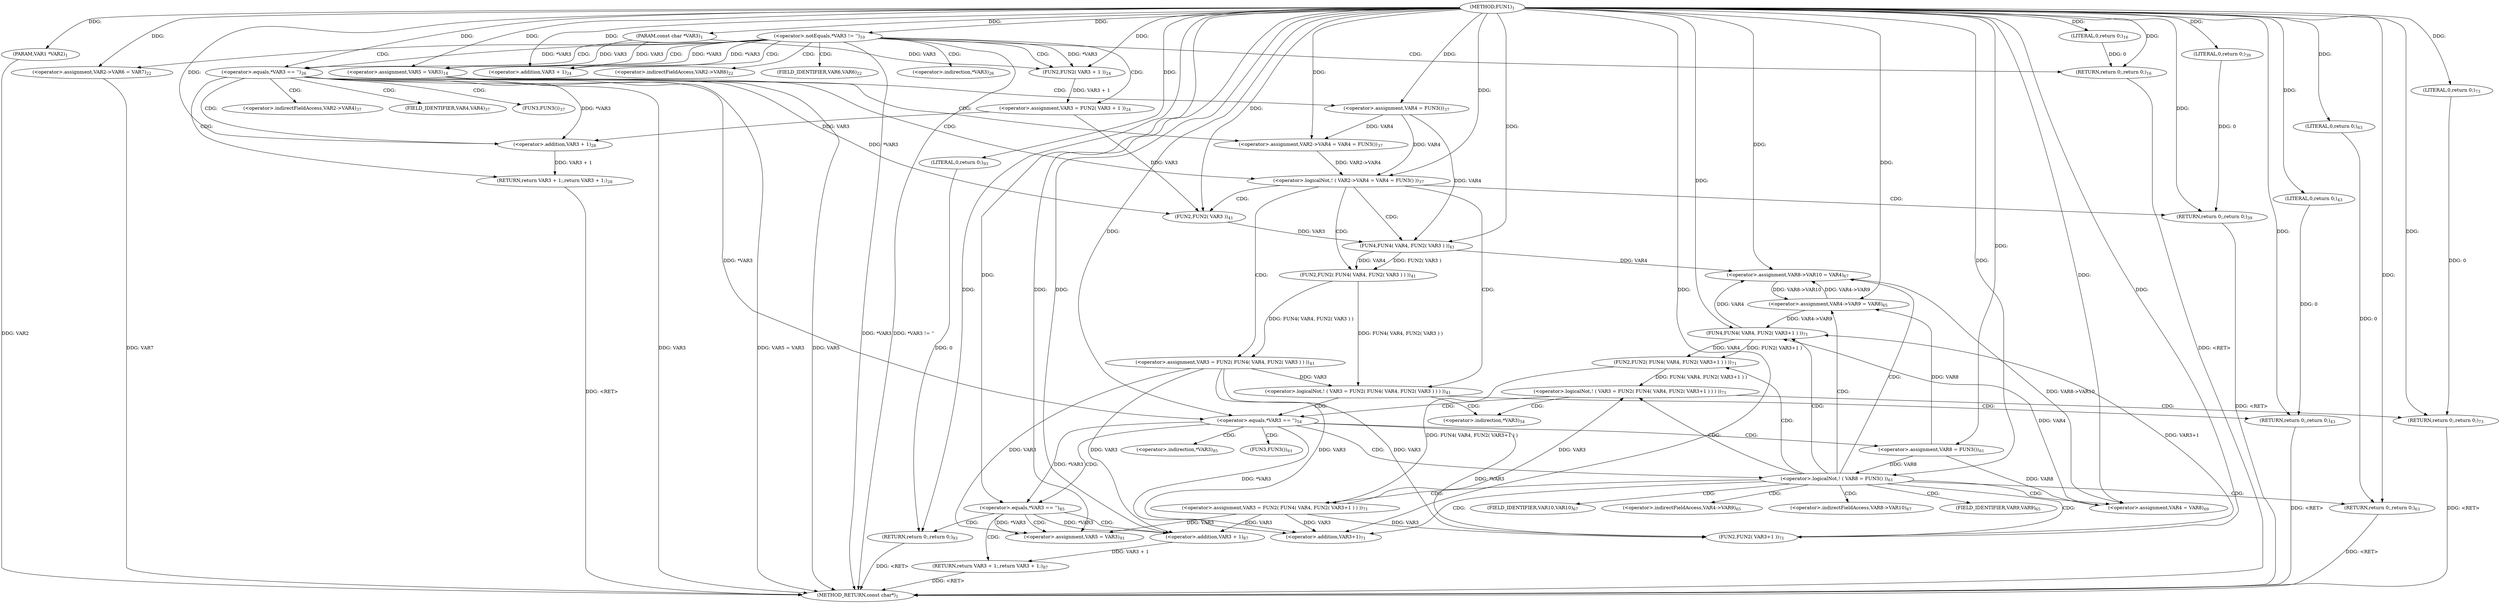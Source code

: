 digraph "FUN1" {  
"8" [label = <(METHOD,FUN1)<SUB>1</SUB>> ]
"126" [label = <(METHOD_RETURN,const char*)<SUB>1</SUB>> ]
"9" [label = <(PARAM,VAR1 *VAR2)<SUB>1</SUB>> ]
"10" [label = <(PARAM,const char *VAR3)<SUB>1</SUB>> ]
"24" [label = <(&lt;operator&gt;.assignment,VAR2-&gt;VAR6 = VAR7)<SUB>22</SUB>> ]
"29" [label = <(&lt;operator&gt;.assignment,VAR3 = FUN2( VAR3 + 1 ))<SUB>24</SUB>> ]
"121" [label = <(&lt;operator&gt;.assignment,VAR5 = VAR3)<SUB>91</SUB>> ]
"124" [label = <(RETURN,return 0;,return 0;)<SUB>93</SUB>> ]
"14" [label = <(&lt;operator&gt;.notEquals,*VAR3 != '')<SUB>10</SUB>> ]
"36" [label = <(&lt;operator&gt;.equals,*VAR3 == '')<SUB>26</SUB>> ]
"46" [label = <(&lt;operator&gt;.logicalNot,! ( VAR2-&gt;VAR4 = VAR4 = FUN3() ))<SUB>37</SUB>> ]
"58" [label = <(&lt;operator&gt;.logicalNot,! ( VAR3 = FUN2( FUN4( VAR4, FUN2( VAR3 ) ) ) ))<SUB>41</SUB>> ]
"70" [label = <(&lt;operator&gt;.equals,*VAR3 == '')<SUB>54</SUB>> ]
"112" [label = <(&lt;operator&gt;.equals,*VAR3 == '')<SUB>85</SUB>> ]
"125" [label = <(LITERAL,0,return 0;)<SUB>93</SUB>> ]
"19" [label = <(&lt;operator&gt;.assignment,VAR5 = VAR3)<SUB>14</SUB>> ]
"22" [label = <(RETURN,return 0;,return 0;)<SUB>16</SUB>> ]
"31" [label = <(FUN2,FUN2( VAR3 + 1 ))<SUB>24</SUB>> ]
"41" [label = <(RETURN,return VAR3 + 1;,return VAR3 + 1;)<SUB>28</SUB>> ]
"55" [label = <(RETURN,return 0;,return 0;)<SUB>39</SUB>> ]
"67" [label = <(RETURN,return 0;,return 0;)<SUB>43</SUB>> ]
"84" [label = <(&lt;operator&gt;.assignment,VAR4-&gt;VAR9 = VAR8)<SUB>65</SUB>> ]
"89" [label = <(&lt;operator&gt;.assignment,VAR8-&gt;VAR10 = VAR4)<SUB>67</SUB>> ]
"94" [label = <(&lt;operator&gt;.assignment,VAR4 = VAR8)<SUB>69</SUB>> ]
"117" [label = <(RETURN,return VAR3 + 1;,return VAR3 + 1;)<SUB>87</SUB>> ]
"23" [label = <(LITERAL,0,return 0;)<SUB>16</SUB>> ]
"32" [label = <(&lt;operator&gt;.addition,VAR3 + 1)<SUB>24</SUB>> ]
"42" [label = <(&lt;operator&gt;.addition,VAR3 + 1)<SUB>28</SUB>> ]
"47" [label = <(&lt;operator&gt;.assignment,VAR2-&gt;VAR4 = VAR4 = FUN3())<SUB>37</SUB>> ]
"56" [label = <(LITERAL,0,return 0;)<SUB>39</SUB>> ]
"59" [label = <(&lt;operator&gt;.assignment,VAR3 = FUN2( FUN4( VAR4, FUN2( VAR3 ) ) ))<SUB>41</SUB>> ]
"68" [label = <(LITERAL,0,return 0;)<SUB>43</SUB>> ]
"77" [label = <(&lt;operator&gt;.logicalNot,! ( VAR8 = FUN3() ))<SUB>61</SUB>> ]
"98" [label = <(&lt;operator&gt;.logicalNot,! ( VAR3 = FUN2( FUN4( VAR4, FUN2( VAR3+1 ) ) ) ))<SUB>71</SUB>> ]
"118" [label = <(&lt;operator&gt;.addition,VAR3 + 1)<SUB>87</SUB>> ]
"51" [label = <(&lt;operator&gt;.assignment,VAR4 = FUN3())<SUB>37</SUB>> ]
"61" [label = <(FUN2,FUN2( FUN4( VAR4, FUN2( VAR3 ) ) ))<SUB>41</SUB>> ]
"82" [label = <(RETURN,return 0;,return 0;)<SUB>63</SUB>> ]
"109" [label = <(RETURN,return 0;,return 0;)<SUB>73</SUB>> ]
"62" [label = <(FUN4,FUN4( VAR4, FUN2( VAR3 ) ))<SUB>41</SUB>> ]
"78" [label = <(&lt;operator&gt;.assignment,VAR8 = FUN3())<SUB>61</SUB>> ]
"83" [label = <(LITERAL,0,return 0;)<SUB>63</SUB>> ]
"99" [label = <(&lt;operator&gt;.assignment,VAR3 = FUN2( FUN4( VAR4, FUN2( VAR3+1 ) ) ))<SUB>71</SUB>> ]
"110" [label = <(LITERAL,0,return 0;)<SUB>73</SUB>> ]
"64" [label = <(FUN2,FUN2( VAR3 ))<SUB>41</SUB>> ]
"101" [label = <(FUN2,FUN2( FUN4( VAR4, FUN2( VAR3+1 ) ) ))<SUB>71</SUB>> ]
"102" [label = <(FUN4,FUN4( VAR4, FUN2( VAR3+1 ) ))<SUB>71</SUB>> ]
"104" [label = <(FUN2,FUN2( VAR3+1 ))<SUB>71</SUB>> ]
"105" [label = <(&lt;operator&gt;.addition,VAR3+1)<SUB>71</SUB>> ]
"25" [label = <(&lt;operator&gt;.indirectFieldAccess,VAR2-&gt;VAR6)<SUB>22</SUB>> ]
"27" [label = <(FIELD_IDENTIFIER,VAR6,VAR6)<SUB>22</SUB>> ]
"37" [label = <(&lt;operator&gt;.indirection,*VAR3)<SUB>26</SUB>> ]
"71" [label = <(&lt;operator&gt;.indirection,*VAR3)<SUB>54</SUB>> ]
"113" [label = <(&lt;operator&gt;.indirection,*VAR3)<SUB>85</SUB>> ]
"48" [label = <(&lt;operator&gt;.indirectFieldAccess,VAR2-&gt;VAR4)<SUB>37</SUB>> ]
"85" [label = <(&lt;operator&gt;.indirectFieldAccess,VAR4-&gt;VAR9)<SUB>65</SUB>> ]
"90" [label = <(&lt;operator&gt;.indirectFieldAccess,VAR8-&gt;VAR10)<SUB>67</SUB>> ]
"50" [label = <(FIELD_IDENTIFIER,VAR4,VAR4)<SUB>37</SUB>> ]
"53" [label = <(FUN3,FUN3())<SUB>37</SUB>> ]
"87" [label = <(FIELD_IDENTIFIER,VAR9,VAR9)<SUB>65</SUB>> ]
"92" [label = <(FIELD_IDENTIFIER,VAR10,VAR10)<SUB>67</SUB>> ]
"80" [label = <(FUN3,FUN3())<SUB>61</SUB>> ]
  "67" -> "126"  [ label = "DDG: &lt;RET&gt;"] 
  "22" -> "126"  [ label = "DDG: &lt;RET&gt;"] 
  "124" -> "126"  [ label = "DDG: &lt;RET&gt;"] 
  "109" -> "126"  [ label = "DDG: &lt;RET&gt;"] 
  "117" -> "126"  [ label = "DDG: &lt;RET&gt;"] 
  "41" -> "126"  [ label = "DDG: &lt;RET&gt;"] 
  "55" -> "126"  [ label = "DDG: &lt;RET&gt;"] 
  "82" -> "126"  [ label = "DDG: &lt;RET&gt;"] 
  "9" -> "126"  [ label = "DDG: VAR2"] 
  "14" -> "126"  [ label = "DDG: *VAR3"] 
  "14" -> "126"  [ label = "DDG: *VAR3 != ''"] 
  "19" -> "126"  [ label = "DDG: VAR5"] 
  "19" -> "126"  [ label = "DDG: VAR3"] 
  "19" -> "126"  [ label = "DDG: VAR5 = VAR3"] 
  "24" -> "126"  [ label = "DDG: VAR7"] 
  "8" -> "9"  [ label = "DDG: "] 
  "8" -> "10"  [ label = "DDG: "] 
  "8" -> "24"  [ label = "DDG: "] 
  "31" -> "29"  [ label = "DDG: VAR3 + 1"] 
  "59" -> "121"  [ label = "DDG: VAR3"] 
  "112" -> "121"  [ label = "DDG: *VAR3"] 
  "99" -> "121"  [ label = "DDG: VAR3"] 
  "8" -> "121"  [ label = "DDG: "] 
  "125" -> "124"  [ label = "DDG: 0"] 
  "8" -> "124"  [ label = "DDG: "] 
  "8" -> "125"  [ label = "DDG: "] 
  "8" -> "14"  [ label = "DDG: "] 
  "10" -> "19"  [ label = "DDG: VAR3"] 
  "14" -> "19"  [ label = "DDG: *VAR3"] 
  "8" -> "19"  [ label = "DDG: "] 
  "23" -> "22"  [ label = "DDG: 0"] 
  "8" -> "22"  [ label = "DDG: "] 
  "10" -> "31"  [ label = "DDG: VAR3"] 
  "14" -> "31"  [ label = "DDG: *VAR3"] 
  "8" -> "31"  [ label = "DDG: "] 
  "14" -> "36"  [ label = "DDG: *VAR3"] 
  "8" -> "36"  [ label = "DDG: "] 
  "42" -> "41"  [ label = "DDG: VAR3 + 1"] 
  "47" -> "46"  [ label = "DDG: VAR2-&gt;VAR4"] 
  "51" -> "46"  [ label = "DDG: VAR4"] 
  "8" -> "46"  [ label = "DDG: "] 
  "56" -> "55"  [ label = "DDG: 0"] 
  "8" -> "55"  [ label = "DDG: "] 
  "59" -> "58"  [ label = "DDG: VAR3"] 
  "61" -> "58"  [ label = "DDG: FUN4( VAR4, FUN2( VAR3 ) )"] 
  "68" -> "67"  [ label = "DDG: 0"] 
  "8" -> "67"  [ label = "DDG: "] 
  "36" -> "70"  [ label = "DDG: *VAR3"] 
  "8" -> "70"  [ label = "DDG: "] 
  "78" -> "84"  [ label = "DDG: VAR8"] 
  "89" -> "84"  [ label = "DDG: VAR8-&gt;VAR10"] 
  "8" -> "84"  [ label = "DDG: "] 
  "62" -> "89"  [ label = "DDG: VAR4"] 
  "84" -> "89"  [ label = "DDG: VAR4-&gt;VAR9"] 
  "102" -> "89"  [ label = "DDG: VAR4"] 
  "8" -> "89"  [ label = "DDG: "] 
  "89" -> "94"  [ label = "DDG: VAR8-&gt;VAR10"] 
  "8" -> "94"  [ label = "DDG: "] 
  "78" -> "94"  [ label = "DDG: VAR8"] 
  "70" -> "112"  [ label = "DDG: *VAR3"] 
  "8" -> "112"  [ label = "DDG: "] 
  "118" -> "117"  [ label = "DDG: VAR3 + 1"] 
  "8" -> "23"  [ label = "DDG: "] 
  "10" -> "32"  [ label = "DDG: VAR3"] 
  "14" -> "32"  [ label = "DDG: *VAR3"] 
  "8" -> "32"  [ label = "DDG: "] 
  "29" -> "42"  [ label = "DDG: VAR3"] 
  "36" -> "42"  [ label = "DDG: *VAR3"] 
  "8" -> "42"  [ label = "DDG: "] 
  "51" -> "47"  [ label = "DDG: VAR4"] 
  "8" -> "47"  [ label = "DDG: "] 
  "8" -> "56"  [ label = "DDG: "] 
  "61" -> "59"  [ label = "DDG: FUN4( VAR4, FUN2( VAR3 ) )"] 
  "8" -> "68"  [ label = "DDG: "] 
  "59" -> "118"  [ label = "DDG: VAR3"] 
  "112" -> "118"  [ label = "DDG: *VAR3"] 
  "99" -> "118"  [ label = "DDG: VAR3"] 
  "8" -> "118"  [ label = "DDG: "] 
  "8" -> "51"  [ label = "DDG: "] 
  "62" -> "61"  [ label = "DDG: VAR4"] 
  "62" -> "61"  [ label = "DDG: FUN2( VAR3 )"] 
  "78" -> "77"  [ label = "DDG: VAR8"] 
  "8" -> "77"  [ label = "DDG: "] 
  "83" -> "82"  [ label = "DDG: 0"] 
  "8" -> "82"  [ label = "DDG: "] 
  "99" -> "98"  [ label = "DDG: VAR3"] 
  "101" -> "98"  [ label = "DDG: FUN4( VAR4, FUN2( VAR3+1 ) )"] 
  "110" -> "109"  [ label = "DDG: 0"] 
  "8" -> "109"  [ label = "DDG: "] 
  "51" -> "62"  [ label = "DDG: VAR4"] 
  "8" -> "62"  [ label = "DDG: "] 
  "64" -> "62"  [ label = "DDG: VAR3"] 
  "8" -> "78"  [ label = "DDG: "] 
  "8" -> "83"  [ label = "DDG: "] 
  "101" -> "99"  [ label = "DDG: FUN4( VAR4, FUN2( VAR3+1 ) )"] 
  "8" -> "110"  [ label = "DDG: "] 
  "29" -> "64"  [ label = "DDG: VAR3"] 
  "36" -> "64"  [ label = "DDG: *VAR3"] 
  "8" -> "64"  [ label = "DDG: "] 
  "102" -> "101"  [ label = "DDG: VAR4"] 
  "102" -> "101"  [ label = "DDG: FUN2( VAR3+1 )"] 
  "84" -> "102"  [ label = "DDG: VAR4-&gt;VAR9"] 
  "94" -> "102"  [ label = "DDG: VAR4"] 
  "8" -> "102"  [ label = "DDG: "] 
  "104" -> "102"  [ label = "DDG: VAR3+1"] 
  "59" -> "104"  [ label = "DDG: VAR3"] 
  "70" -> "104"  [ label = "DDG: *VAR3"] 
  "99" -> "104"  [ label = "DDG: VAR3"] 
  "8" -> "104"  [ label = "DDG: "] 
  "59" -> "105"  [ label = "DDG: VAR3"] 
  "70" -> "105"  [ label = "DDG: *VAR3"] 
  "99" -> "105"  [ label = "DDG: VAR3"] 
  "8" -> "105"  [ label = "DDG: "] 
  "14" -> "32"  [ label = "CDG: "] 
  "14" -> "19"  [ label = "CDG: "] 
  "14" -> "37"  [ label = "CDG: "] 
  "14" -> "25"  [ label = "CDG: "] 
  "14" -> "22"  [ label = "CDG: "] 
  "14" -> "27"  [ label = "CDG: "] 
  "14" -> "29"  [ label = "CDG: "] 
  "14" -> "24"  [ label = "CDG: "] 
  "14" -> "36"  [ label = "CDG: "] 
  "14" -> "31"  [ label = "CDG: "] 
  "36" -> "47"  [ label = "CDG: "] 
  "36" -> "48"  [ label = "CDG: "] 
  "36" -> "42"  [ label = "CDG: "] 
  "36" -> "51"  [ label = "CDG: "] 
  "36" -> "46"  [ label = "CDG: "] 
  "36" -> "50"  [ label = "CDG: "] 
  "36" -> "53"  [ label = "CDG: "] 
  "36" -> "41"  [ label = "CDG: "] 
  "46" -> "64"  [ label = "CDG: "] 
  "46" -> "59"  [ label = "CDG: "] 
  "46" -> "58"  [ label = "CDG: "] 
  "46" -> "61"  [ label = "CDG: "] 
  "46" -> "55"  [ label = "CDG: "] 
  "46" -> "62"  [ label = "CDG: "] 
  "58" -> "67"  [ label = "CDG: "] 
  "58" -> "71"  [ label = "CDG: "] 
  "58" -> "70"  [ label = "CDG: "] 
  "70" -> "77"  [ label = "CDG: "] 
  "70" -> "113"  [ label = "CDG: "] 
  "70" -> "112"  [ label = "CDG: "] 
  "70" -> "80"  [ label = "CDG: "] 
  "70" -> "78"  [ label = "CDG: "] 
  "112" -> "121"  [ label = "CDG: "] 
  "112" -> "118"  [ label = "CDG: "] 
  "112" -> "117"  [ label = "CDG: "] 
  "112" -> "124"  [ label = "CDG: "] 
  "77" -> "94"  [ label = "CDG: "] 
  "77" -> "89"  [ label = "CDG: "] 
  "77" -> "98"  [ label = "CDG: "] 
  "77" -> "99"  [ label = "CDG: "] 
  "77" -> "84"  [ label = "CDG: "] 
  "77" -> "102"  [ label = "CDG: "] 
  "77" -> "85"  [ label = "CDG: "] 
  "77" -> "104"  [ label = "CDG: "] 
  "77" -> "92"  [ label = "CDG: "] 
  "77" -> "87"  [ label = "CDG: "] 
  "77" -> "82"  [ label = "CDG: "] 
  "77" -> "101"  [ label = "CDG: "] 
  "77" -> "90"  [ label = "CDG: "] 
  "77" -> "105"  [ label = "CDG: "] 
  "98" -> "71"  [ label = "CDG: "] 
  "98" -> "70"  [ label = "CDG: "] 
  "98" -> "109"  [ label = "CDG: "] 
}
